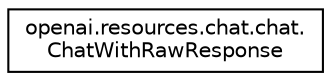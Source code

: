 digraph "Graphical Class Hierarchy"
{
 // LATEX_PDF_SIZE
  edge [fontname="Helvetica",fontsize="10",labelfontname="Helvetica",labelfontsize="10"];
  node [fontname="Helvetica",fontsize="10",shape=record];
  rankdir="LR";
  Node0 [label="openai.resources.chat.chat.\lChatWithRawResponse",height=0.2,width=0.4,color="black", fillcolor="white", style="filled",URL="$classopenai_1_1resources_1_1chat_1_1chat_1_1ChatWithRawResponse.html",tooltip=" "];
}
